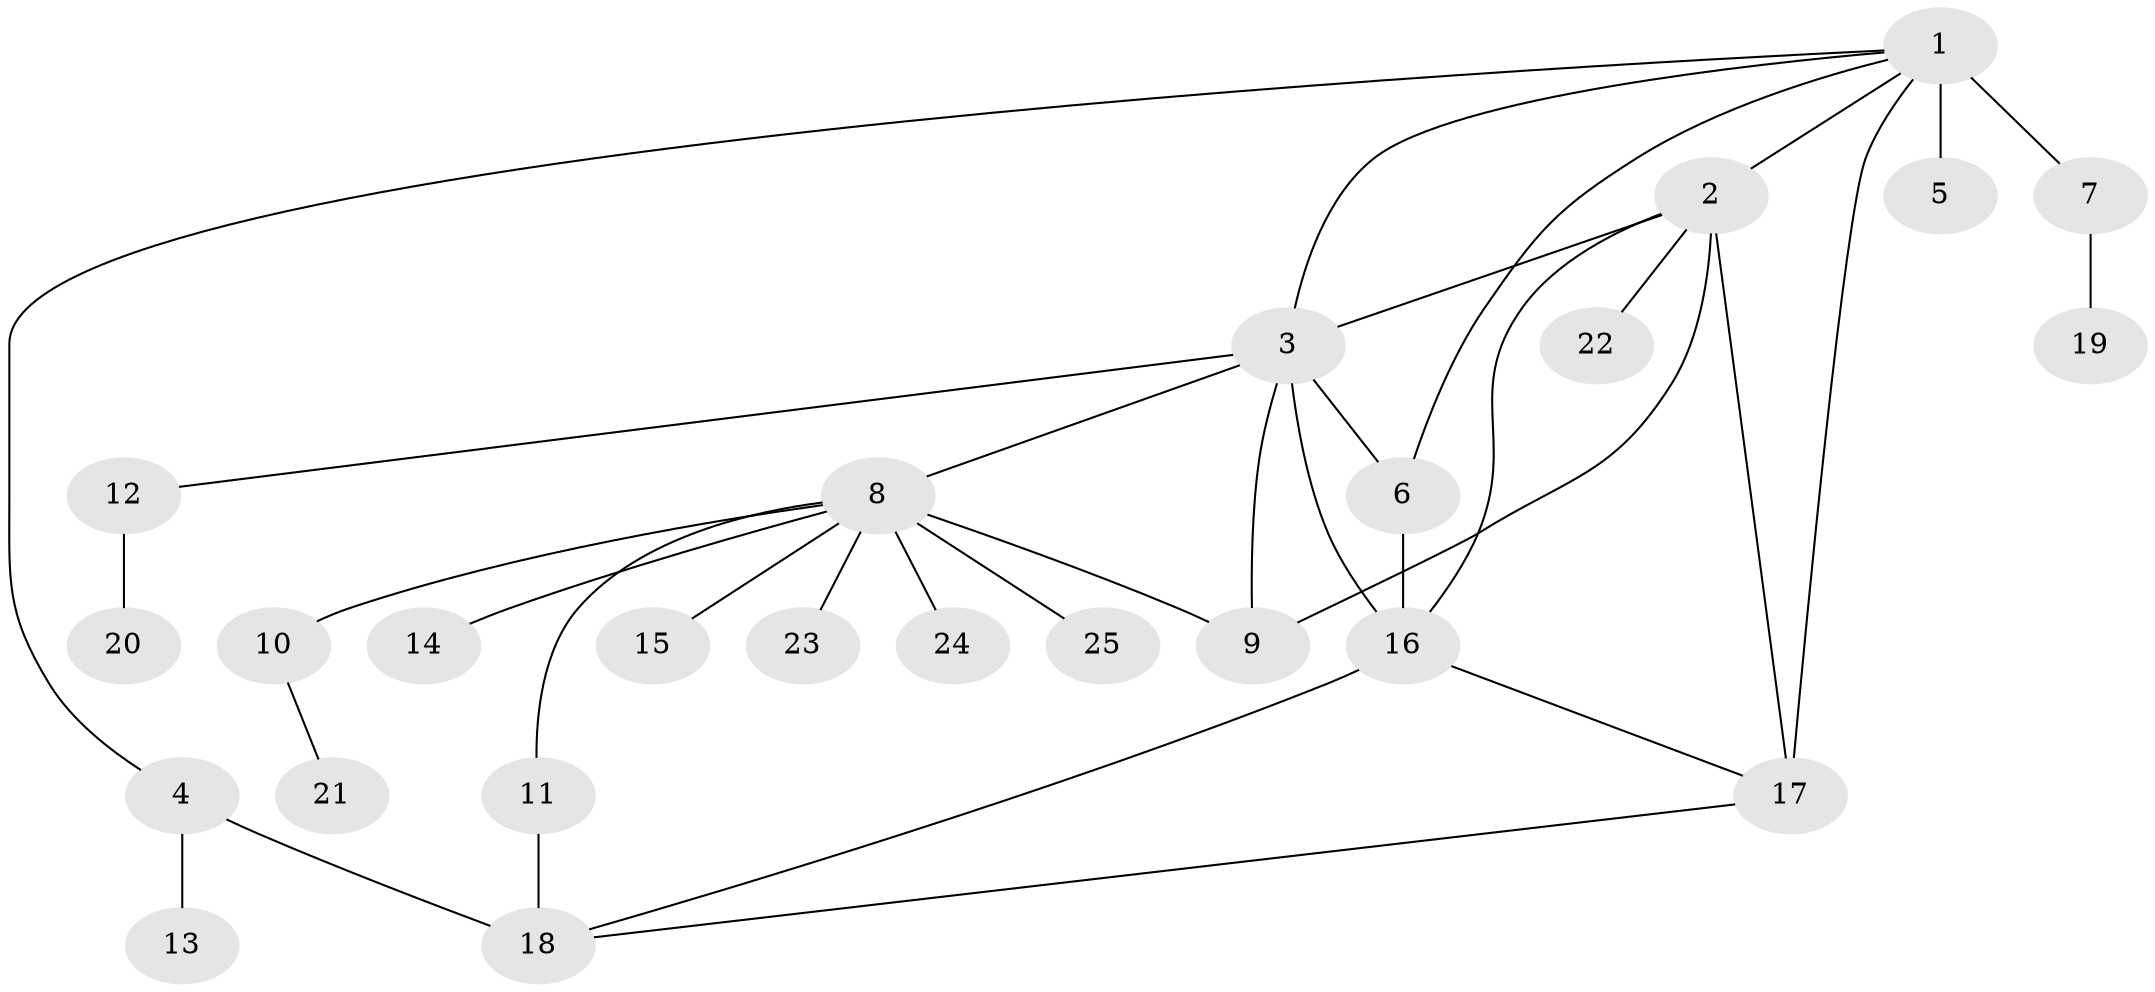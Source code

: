 // original degree distribution, {17: 0.017241379310344827, 5: 0.06896551724137931, 15: 0.017241379310344827, 4: 0.08620689655172414, 2: 0.20689655172413793, 1: 0.4827586206896552, 12: 0.017241379310344827, 3: 0.10344827586206896}
// Generated by graph-tools (version 1.1) at 2025/50/03/04/25 22:50:43]
// undirected, 25 vertices, 35 edges
graph export_dot {
  node [color=gray90,style=filled];
  1;
  2;
  3;
  4;
  5;
  6;
  7;
  8;
  9;
  10;
  11;
  12;
  13;
  14;
  15;
  16;
  17;
  18;
  19;
  20;
  21;
  22;
  23;
  24;
  25;
  1 -- 2 [weight=3.0];
  1 -- 3 [weight=1.0];
  1 -- 4 [weight=1.0];
  1 -- 5 [weight=1.0];
  1 -- 6 [weight=1.0];
  1 -- 7 [weight=7.0];
  1 -- 17 [weight=1.0];
  2 -- 3 [weight=1.0];
  2 -- 9 [weight=2.0];
  2 -- 16 [weight=1.0];
  2 -- 17 [weight=2.0];
  2 -- 22 [weight=1.0];
  3 -- 6 [weight=1.0];
  3 -- 8 [weight=2.0];
  3 -- 9 [weight=1.0];
  3 -- 12 [weight=1.0];
  3 -- 16 [weight=8.0];
  4 -- 13 [weight=1.0];
  4 -- 18 [weight=2.0];
  6 -- 16 [weight=1.0];
  7 -- 19 [weight=1.0];
  8 -- 9 [weight=1.0];
  8 -- 10 [weight=1.0];
  8 -- 11 [weight=1.0];
  8 -- 14 [weight=1.0];
  8 -- 15 [weight=1.0];
  8 -- 23 [weight=1.0];
  8 -- 24 [weight=1.0];
  8 -- 25 [weight=1.0];
  10 -- 21 [weight=1.0];
  11 -- 18 [weight=1.0];
  12 -- 20 [weight=2.0];
  16 -- 17 [weight=1.0];
  16 -- 18 [weight=1.0];
  17 -- 18 [weight=1.0];
}
